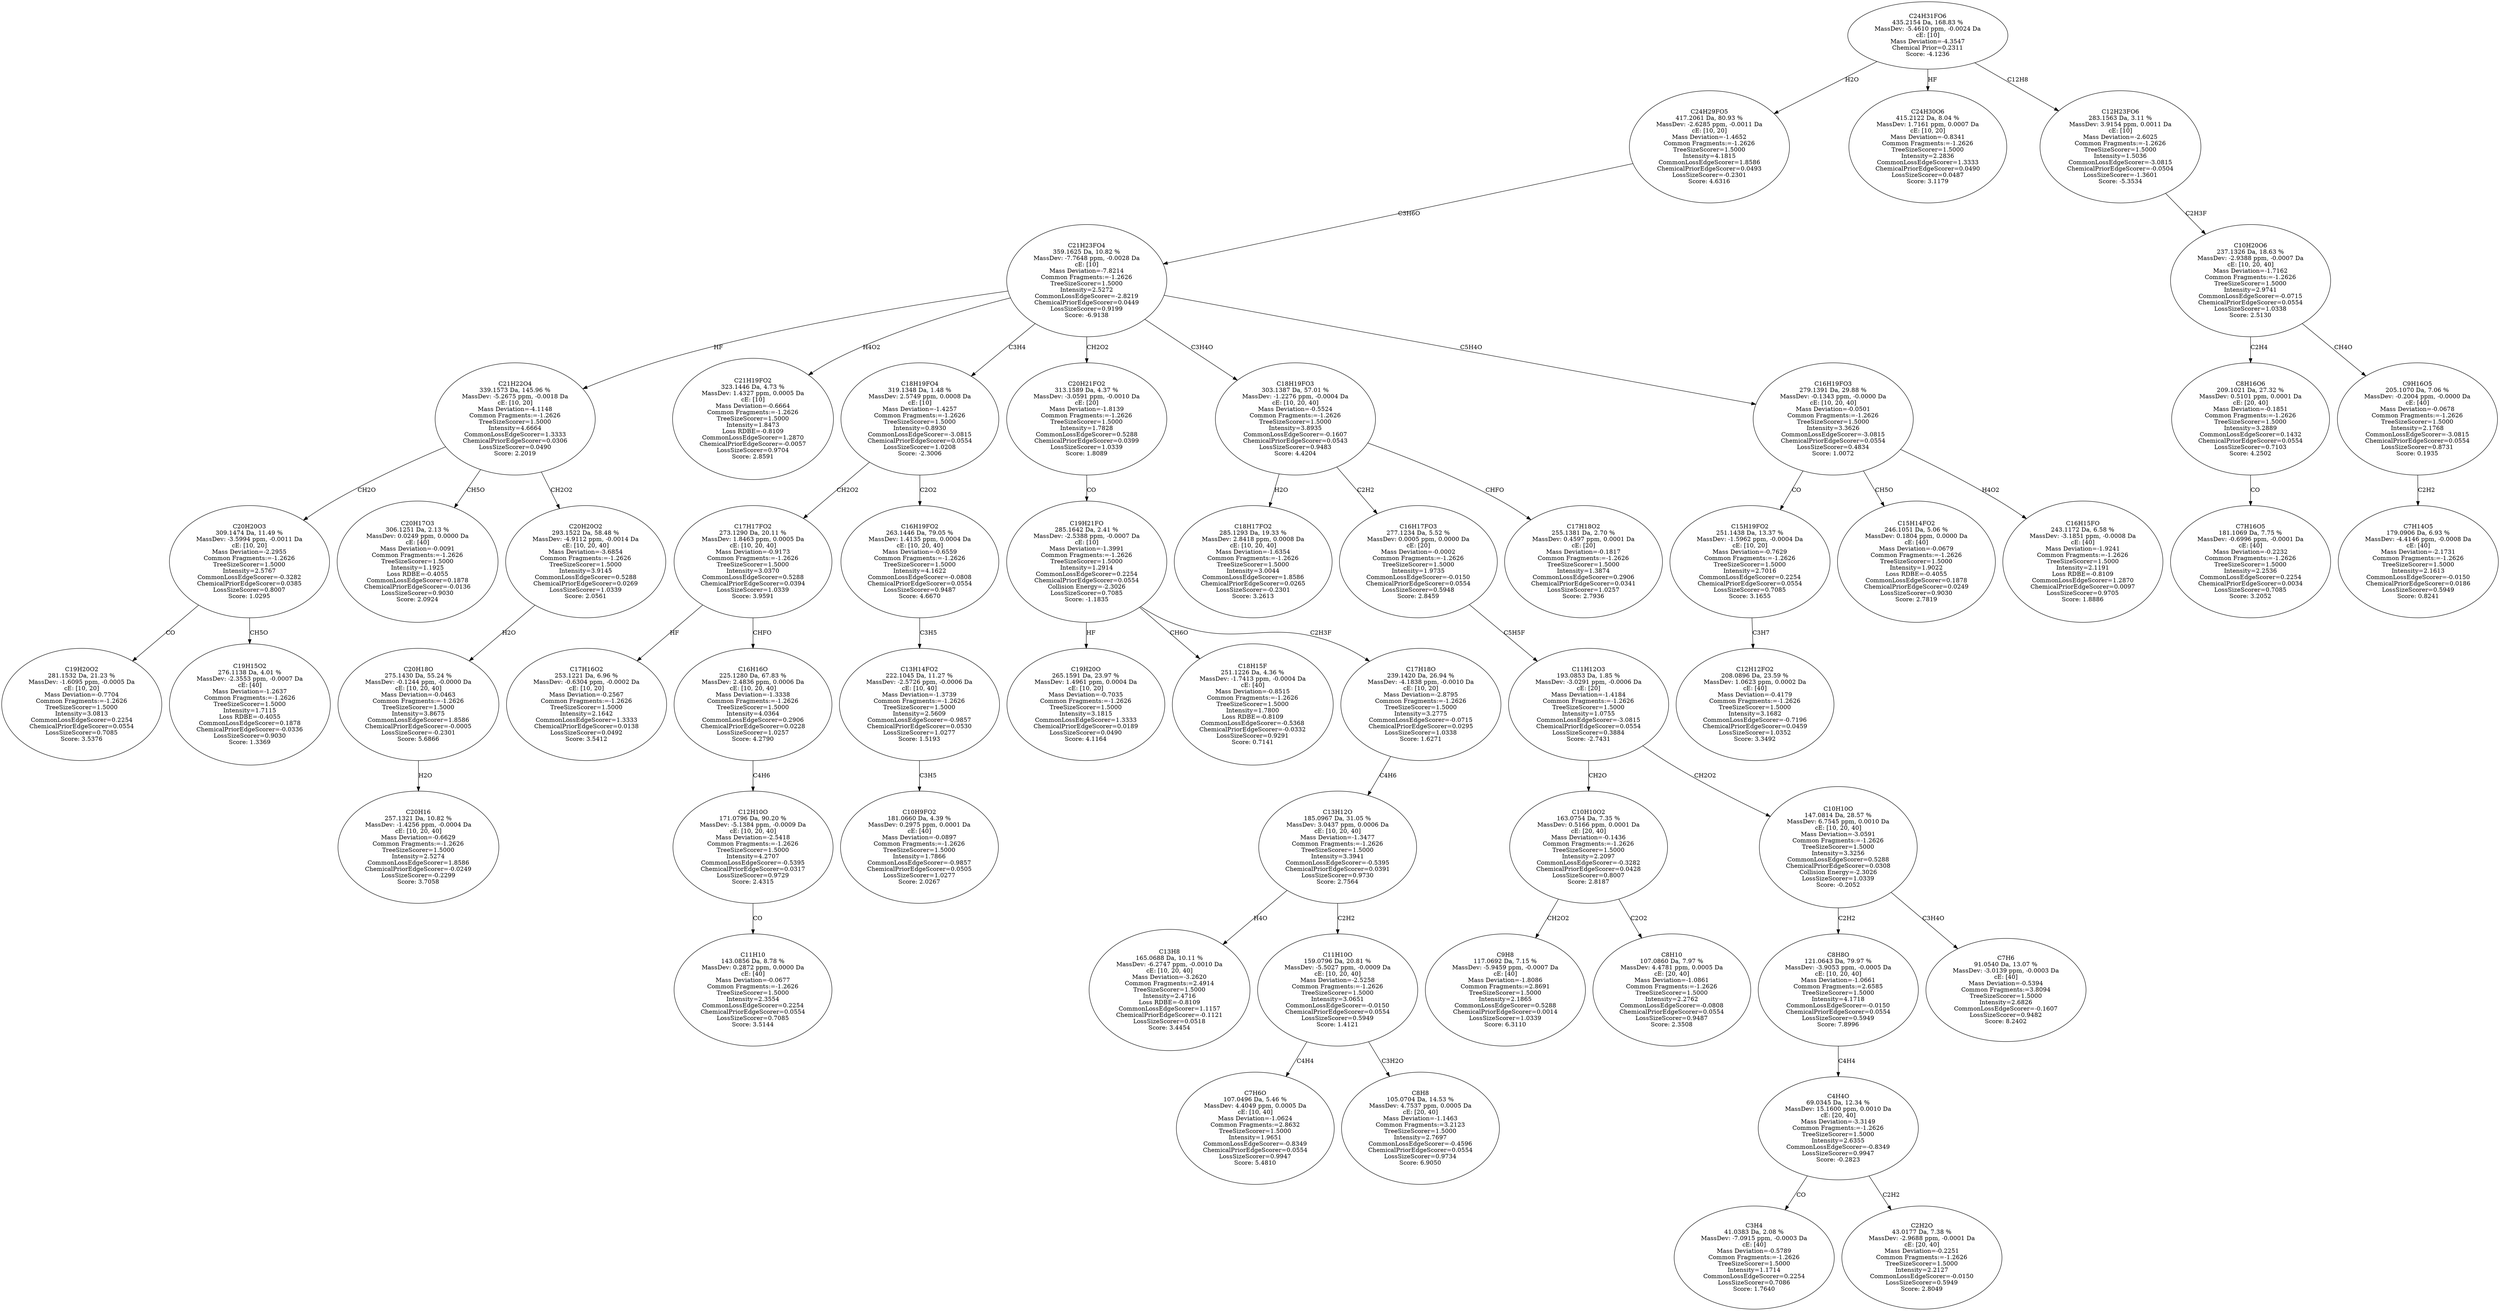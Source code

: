 strict digraph {
v1 [label="C19H20O2\n281.1532 Da, 21.23 %\nMassDev: -1.6095 ppm, -0.0005 Da\ncE: [10, 20]\nMass Deviation=-0.7704\nCommon Fragments:=-1.2626\nTreeSizeScorer=1.5000\nIntensity=3.0813\nCommonLossEdgeScorer=0.2254\nChemicalPriorEdgeScorer=0.0554\nLossSizeScorer=0.7085\nScore: 3.5376"];
v2 [label="C19H15O2\n276.1138 Da, 4.01 %\nMassDev: -2.3553 ppm, -0.0007 Da\ncE: [40]\nMass Deviation=-1.2637\nCommon Fragments:=-1.2626\nTreeSizeScorer=1.5000\nIntensity=1.7115\nLoss RDBE=-0.4055\nCommonLossEdgeScorer=0.1878\nChemicalPriorEdgeScorer=-0.0336\nLossSizeScorer=0.9030\nScore: 1.3369"];
v3 [label="C20H20O3\n309.1474 Da, 11.49 %\nMassDev: -3.5994 ppm, -0.0011 Da\ncE: [10, 20]\nMass Deviation=-2.2955\nCommon Fragments:=-1.2626\nTreeSizeScorer=1.5000\nIntensity=2.5767\nCommonLossEdgeScorer=-0.3282\nChemicalPriorEdgeScorer=0.0385\nLossSizeScorer=0.8007\nScore: 1.0295"];
v4 [label="C20H17O3\n306.1251 Da, 2.13 %\nMassDev: 0.0249 ppm, 0.0000 Da\ncE: [40]\nMass Deviation=-0.0091\nCommon Fragments:=-1.2626\nTreeSizeScorer=1.5000\nIntensity=1.1925\nLoss RDBE=-0.4055\nCommonLossEdgeScorer=0.1878\nChemicalPriorEdgeScorer=-0.0136\nLossSizeScorer=0.9030\nScore: 2.0924"];
v5 [label="C20H16\n257.1321 Da, 10.82 %\nMassDev: -1.4256 ppm, -0.0004 Da\ncE: [10, 20, 40]\nMass Deviation=-0.6629\nCommon Fragments:=-1.2626\nTreeSizeScorer=1.5000\nIntensity=2.5274\nCommonLossEdgeScorer=1.8586\nChemicalPriorEdgeScorer=-0.0249\nLossSizeScorer=-0.2299\nScore: 3.7058"];
v6 [label="C20H18O\n275.1430 Da, 55.24 %\nMassDev: -0.1244 ppm, -0.0000 Da\ncE: [10, 20, 40]\nMass Deviation=-0.0463\nCommon Fragments:=-1.2626\nTreeSizeScorer=1.5000\nIntensity=3.8675\nCommonLossEdgeScorer=1.8586\nChemicalPriorEdgeScorer=-0.0005\nLossSizeScorer=-0.2301\nScore: 5.6866"];
v7 [label="C20H20O2\n293.1522 Da, 58.48 %\nMassDev: -4.9112 ppm, -0.0014 Da\ncE: [10, 20, 40]\nMass Deviation=-3.6854\nCommon Fragments:=-1.2626\nTreeSizeScorer=1.5000\nIntensity=3.9145\nCommonLossEdgeScorer=0.5288\nChemicalPriorEdgeScorer=0.0269\nLossSizeScorer=1.0339\nScore: 2.0561"];
v8 [label="C21H22O4\n339.1573 Da, 145.96 %\nMassDev: -5.2675 ppm, -0.0018 Da\ncE: [10, 20]\nMass Deviation=-4.1148\nCommon Fragments:=-1.2626\nTreeSizeScorer=1.5000\nIntensity=4.6664\nCommonLossEdgeScorer=1.3333\nChemicalPriorEdgeScorer=0.0306\nLossSizeScorer=0.0490\nScore: 2.2019"];
v9 [label="C21H19FO2\n323.1446 Da, 4.73 %\nMassDev: 1.4327 ppm, 0.0005 Da\ncE: [10]\nMass Deviation=-0.6664\nCommon Fragments:=-1.2626\nTreeSizeScorer=1.5000\nIntensity=1.8473\nLoss RDBE=-0.8109\nCommonLossEdgeScorer=1.2870\nChemicalPriorEdgeScorer=-0.0057\nLossSizeScorer=0.9704\nScore: 2.8591"];
v10 [label="C17H16O2\n253.1221 Da, 6.96 %\nMassDev: -0.6304 ppm, -0.0002 Da\ncE: [10, 20]\nMass Deviation=-0.2567\nCommon Fragments:=-1.2626\nTreeSizeScorer=1.5000\nIntensity=2.1642\nCommonLossEdgeScorer=1.3333\nChemicalPriorEdgeScorer=0.0138\nLossSizeScorer=0.0492\nScore: 3.5412"];
v11 [label="C11H10\n143.0856 Da, 8.78 %\nMassDev: 0.2872 ppm, 0.0000 Da\ncE: [40]\nMass Deviation=-0.0677\nCommon Fragments:=-1.2626\nTreeSizeScorer=1.5000\nIntensity=2.3554\nCommonLossEdgeScorer=0.2254\nChemicalPriorEdgeScorer=0.0554\nLossSizeScorer=0.7085\nScore: 3.5144"];
v12 [label="C12H10O\n171.0796 Da, 90.20 %\nMassDev: -5.1384 ppm, -0.0009 Da\ncE: [10, 20, 40]\nMass Deviation=-2.5418\nCommon Fragments:=-1.2626\nTreeSizeScorer=1.5000\nIntensity=4.2707\nCommonLossEdgeScorer=-0.5395\nChemicalPriorEdgeScorer=0.0317\nLossSizeScorer=0.9729\nScore: 2.4315"];
v13 [label="C16H16O\n225.1280 Da, 67.83 %\nMassDev: 2.4836 ppm, 0.0006 Da\ncE: [10, 20, 40]\nMass Deviation=-1.3338\nCommon Fragments:=-1.2626\nTreeSizeScorer=1.5000\nIntensity=4.0364\nCommonLossEdgeScorer=0.2906\nChemicalPriorEdgeScorer=0.0228\nLossSizeScorer=1.0257\nScore: 4.2790"];
v14 [label="C17H17FO2\n273.1290 Da, 20.11 %\nMassDev: 1.8463 ppm, 0.0005 Da\ncE: [10, 20, 40]\nMass Deviation=-0.9173\nCommon Fragments:=-1.2626\nTreeSizeScorer=1.5000\nIntensity=3.0370\nCommonLossEdgeScorer=0.5288\nChemicalPriorEdgeScorer=0.0394\nLossSizeScorer=1.0339\nScore: 3.9591"];
v15 [label="C10H9FO2\n181.0660 Da, 4.39 %\nMassDev: 0.2975 ppm, 0.0001 Da\ncE: [40]\nMass Deviation=-0.0897\nCommon Fragments:=-1.2626\nTreeSizeScorer=1.5000\nIntensity=1.7866\nCommonLossEdgeScorer=-0.9857\nChemicalPriorEdgeScorer=0.0505\nLossSizeScorer=1.0277\nScore: 2.0267"];
v16 [label="C13H14FO2\n222.1045 Da, 11.27 %\nMassDev: -2.5726 ppm, -0.0006 Da\ncE: [10, 40]\nMass Deviation=-1.3739\nCommon Fragments:=-1.2626\nTreeSizeScorer=1.5000\nIntensity=2.5609\nCommonLossEdgeScorer=-0.9857\nChemicalPriorEdgeScorer=0.0530\nLossSizeScorer=1.0277\nScore: 1.5193"];
v17 [label="C16H19FO2\n263.1446 Da, 79.05 %\nMassDev: 1.4135 ppm, 0.0004 Da\ncE: [10, 20, 40]\nMass Deviation=-0.6559\nCommon Fragments:=-1.2626\nTreeSizeScorer=1.5000\nIntensity=4.1622\nCommonLossEdgeScorer=-0.0808\nChemicalPriorEdgeScorer=0.0554\nLossSizeScorer=0.9487\nScore: 4.6670"];
v18 [label="C18H19FO4\n319.1348 Da, 1.48 %\nMassDev: 2.5749 ppm, 0.0008 Da\ncE: [10]\nMass Deviation=-1.4257\nCommon Fragments:=-1.2626\nTreeSizeScorer=1.5000\nIntensity=0.8930\nCommonLossEdgeScorer=-3.0815\nChemicalPriorEdgeScorer=0.0554\nLossSizeScorer=1.0208\nScore: -2.3006"];
v19 [label="C19H20O\n265.1591 Da, 23.97 %\nMassDev: 1.4961 ppm, 0.0004 Da\ncE: [10, 20]\nMass Deviation=-0.7035\nCommon Fragments:=-1.2626\nTreeSizeScorer=1.5000\nIntensity=3.1815\nCommonLossEdgeScorer=1.3333\nChemicalPriorEdgeScorer=0.0189\nLossSizeScorer=0.0490\nScore: 4.1164"];
v20 [label="C18H15F\n251.1226 Da, 4.36 %\nMassDev: -1.7413 ppm, -0.0004 Da\ncE: [40]\nMass Deviation=-0.8515\nCommon Fragments:=-1.2626\nTreeSizeScorer=1.5000\nIntensity=1.7800\nLoss RDBE=-0.8109\nCommonLossEdgeScorer=-0.5368\nChemicalPriorEdgeScorer=-0.0332\nLossSizeScorer=0.9291\nScore: 0.7141"];
v21 [label="C13H8\n165.0688 Da, 10.11 %\nMassDev: -6.2747 ppm, -0.0010 Da\ncE: [10, 20, 40]\nMass Deviation=-3.2620\nCommon Fragments:=2.4914\nTreeSizeScorer=1.5000\nIntensity=2.4716\nLoss RDBE=-0.8109\nCommonLossEdgeScorer=1.1157\nChemicalPriorEdgeScorer=-0.1121\nLossSizeScorer=0.0518\nScore: 3.4454"];
v22 [label="C7H6O\n107.0496 Da, 5.46 %\nMassDev: 4.4049 ppm, 0.0005 Da\ncE: [10, 40]\nMass Deviation=-1.0624\nCommon Fragments:=2.8632\nTreeSizeScorer=1.5000\nIntensity=1.9651\nCommonLossEdgeScorer=-0.8349\nChemicalPriorEdgeScorer=0.0554\nLossSizeScorer=0.9947\nScore: 5.4810"];
v23 [label="C8H8\n105.0704 Da, 14.53 %\nMassDev: 4.7537 ppm, 0.0005 Da\ncE: [20, 40]\nMass Deviation=-1.1463\nCommon Fragments:=3.2123\nTreeSizeScorer=1.5000\nIntensity=2.7697\nCommonLossEdgeScorer=-0.4596\nChemicalPriorEdgeScorer=0.0554\nLossSizeScorer=0.9734\nScore: 6.9050"];
v24 [label="C11H10O\n159.0796 Da, 20.81 %\nMassDev: -5.5027 ppm, -0.0009 Da\ncE: [10, 20, 40]\nMass Deviation=-2.5258\nCommon Fragments:=-1.2626\nTreeSizeScorer=1.5000\nIntensity=3.0651\nCommonLossEdgeScorer=-0.0150\nChemicalPriorEdgeScorer=0.0554\nLossSizeScorer=0.5949\nScore: 1.4121"];
v25 [label="C13H12O\n185.0967 Da, 31.05 %\nMassDev: 3.0437 ppm, 0.0006 Da\ncE: [10, 20, 40]\nMass Deviation=-1.3477\nCommon Fragments:=-1.2626\nTreeSizeScorer=1.5000\nIntensity=3.3941\nCommonLossEdgeScorer=-0.5395\nChemicalPriorEdgeScorer=0.0391\nLossSizeScorer=0.9730\nScore: 2.7564"];
v26 [label="C17H18O\n239.1420 Da, 26.94 %\nMassDev: -4.1838 ppm, -0.0010 Da\ncE: [10, 20]\nMass Deviation=-2.8795\nCommon Fragments:=-1.2626\nTreeSizeScorer=1.5000\nIntensity=3.2775\nCommonLossEdgeScorer=-0.0715\nChemicalPriorEdgeScorer=0.0295\nLossSizeScorer=1.0338\nScore: 1.6271"];
v27 [label="C19H21FO\n285.1642 Da, 2.41 %\nMassDev: -2.5388 ppm, -0.0007 Da\ncE: [10]\nMass Deviation=-1.3991\nCommon Fragments:=-1.2626\nTreeSizeScorer=1.5000\nIntensity=1.2914\nCommonLossEdgeScorer=0.2254\nChemicalPriorEdgeScorer=0.0554\nCollision Energy=-2.3026\nLossSizeScorer=0.7085\nScore: -1.1835"];
v28 [label="C20H21FO2\n313.1589 Da, 4.37 %\nMassDev: -3.0591 ppm, -0.0010 Da\ncE: [20]\nMass Deviation=-1.8139\nCommon Fragments:=-1.2626\nTreeSizeScorer=1.5000\nIntensity=1.7828\nCommonLossEdgeScorer=0.5288\nChemicalPriorEdgeScorer=0.0399\nLossSizeScorer=1.0339\nScore: 1.8089"];
v29 [label="C18H17FO2\n285.1293 Da, 19.33 %\nMassDev: 2.8418 ppm, 0.0008 Da\ncE: [10, 20, 40]\nMass Deviation=-1.6354\nCommon Fragments:=-1.2626\nTreeSizeScorer=1.5000\nIntensity=3.0044\nCommonLossEdgeScorer=1.8586\nChemicalPriorEdgeScorer=0.0265\nLossSizeScorer=-0.2301\nScore: 3.2613"];
v30 [label="C9H8\n117.0692 Da, 7.15 %\nMassDev: -5.9459 ppm, -0.0007 Da\ncE: [40]\nMass Deviation=-1.8086\nCommon Fragments:=2.8691\nTreeSizeScorer=1.5000\nIntensity=2.1865\nCommonLossEdgeScorer=0.5288\nChemicalPriorEdgeScorer=0.0014\nLossSizeScorer=1.0339\nScore: 6.3110"];
v31 [label="C8H10\n107.0860 Da, 7.97 %\nMassDev: 4.4781 ppm, 0.0005 Da\ncE: [20, 40]\nMass Deviation=-1.0861\nCommon Fragments:=-1.2626\nTreeSizeScorer=1.5000\nIntensity=2.2762\nCommonLossEdgeScorer=-0.0808\nChemicalPriorEdgeScorer=0.0554\nLossSizeScorer=0.9487\nScore: 2.3508"];
v32 [label="C10H10O2\n163.0754 Da, 7.35 %\nMassDev: 0.5166 ppm, 0.0001 Da\ncE: [20, 40]\nMass Deviation=-0.1436\nCommon Fragments:=-1.2626\nTreeSizeScorer=1.5000\nIntensity=2.2097\nCommonLossEdgeScorer=-0.3282\nChemicalPriorEdgeScorer=0.0428\nLossSizeScorer=0.8007\nScore: 2.8187"];
v33 [label="C3H4\n41.0383 Da, 2.08 %\nMassDev: -7.0915 ppm, -0.0003 Da\ncE: [40]\nMass Deviation=-0.5789\nCommon Fragments:=-1.2626\nTreeSizeScorer=1.5000\nIntensity=1.1714\nCommonLossEdgeScorer=0.2254\nLossSizeScorer=0.7086\nScore: 1.7640"];
v34 [label="C2H2O\n43.0177 Da, 7.38 %\nMassDev: -2.9688 ppm, -0.0001 Da\ncE: [20, 40]\nMass Deviation=-0.2251\nCommon Fragments:=-1.2626\nTreeSizeScorer=1.5000\nIntensity=2.2127\nCommonLossEdgeScorer=-0.0150\nLossSizeScorer=0.5949\nScore: 2.8049"];
v35 [label="C4H4O\n69.0345 Da, 12.34 %\nMassDev: 15.1600 ppm, 0.0010 Da\ncE: [20, 40]\nMass Deviation=-3.3149\nCommon Fragments:=-1.2626\nTreeSizeScorer=1.5000\nIntensity=2.6355\nCommonLossEdgeScorer=-0.8349\nLossSizeScorer=0.9947\nScore: -0.2823"];
v36 [label="C8H8O\n121.0643 Da, 79.97 %\nMassDev: -3.9053 ppm, -0.0005 Da\ncE: [10, 20, 40]\nMass Deviation=-1.0661\nCommon Fragments:=2.6585\nTreeSizeScorer=1.5000\nIntensity=4.1718\nCommonLossEdgeScorer=-0.0150\nChemicalPriorEdgeScorer=0.0554\nLossSizeScorer=0.5949\nScore: 7.8996"];
v37 [label="C7H6\n91.0540 Da, 13.07 %\nMassDev: -3.0139 ppm, -0.0003 Da\ncE: [40]\nMass Deviation=-0.5394\nCommon Fragments:=3.8094\nTreeSizeScorer=1.5000\nIntensity=2.6826\nCommonLossEdgeScorer=-0.1607\nLossSizeScorer=0.9482\nScore: 8.2402"];
v38 [label="C10H10O\n147.0814 Da, 28.57 %\nMassDev: 6.7545 ppm, 0.0010 Da\ncE: [10, 20, 40]\nMass Deviation=-3.0591\nCommon Fragments:=-1.2626\nTreeSizeScorer=1.5000\nIntensity=3.3256\nCommonLossEdgeScorer=0.5288\nChemicalPriorEdgeScorer=0.0308\nCollision Energy=-2.3026\nLossSizeScorer=1.0339\nScore: -0.2052"];
v39 [label="C11H12O3\n193.0853 Da, 1.85 %\nMassDev: -3.0291 ppm, -0.0006 Da\ncE: [20]\nMass Deviation=-1.4184\nCommon Fragments:=-1.2626\nTreeSizeScorer=1.5000\nIntensity=1.0755\nCommonLossEdgeScorer=-3.0815\nChemicalPriorEdgeScorer=0.0554\nLossSizeScorer=0.3884\nScore: -2.7431"];
v40 [label="C16H17FO3\n277.1234 Da, 5.52 %\nMassDev: 0.0005 ppm, 0.0000 Da\ncE: [20]\nMass Deviation=-0.0002\nCommon Fragments:=-1.2626\nTreeSizeScorer=1.5000\nIntensity=1.9735\nCommonLossEdgeScorer=-0.0150\nChemicalPriorEdgeScorer=0.0554\nLossSizeScorer=0.5948\nScore: 2.8459"];
v41 [label="C17H18O2\n255.1381 Da, 2.70 %\nMassDev: 0.4597 ppm, 0.0001 Da\ncE: [20]\nMass Deviation=-0.1817\nCommon Fragments:=-1.2626\nTreeSizeScorer=1.5000\nIntensity=1.3874\nCommonLossEdgeScorer=0.2906\nChemicalPriorEdgeScorer=0.0341\nLossSizeScorer=1.0257\nScore: 2.7936"];
v42 [label="C18H19FO3\n303.1387 Da, 57.01 %\nMassDev: -1.2276 ppm, -0.0004 Da\ncE: [10, 20, 40]\nMass Deviation=-0.5524\nCommon Fragments:=-1.2626\nTreeSizeScorer=1.5000\nIntensity=3.8935\nCommonLossEdgeScorer=-0.1607\nChemicalPriorEdgeScorer=0.0543\nLossSizeScorer=0.9483\nScore: 4.4204"];
v43 [label="C12H12FO2\n208.0896 Da, 23.59 %\nMassDev: 1.0623 ppm, 0.0002 Da\ncE: [40]\nMass Deviation=-0.4179\nCommon Fragments:=-1.2626\nTreeSizeScorer=1.5000\nIntensity=3.1682\nCommonLossEdgeScorer=-0.7196\nChemicalPriorEdgeScorer=0.0459\nLossSizeScorer=1.0352\nScore: 3.3492"];
v44 [label="C15H19FO2\n251.1438 Da, 13.37 %\nMassDev: -1.5962 ppm, -0.0004 Da\ncE: [10, 20]\nMass Deviation=-0.7629\nCommon Fragments:=-1.2626\nTreeSizeScorer=1.5000\nIntensity=2.7016\nCommonLossEdgeScorer=0.2254\nChemicalPriorEdgeScorer=0.0554\nLossSizeScorer=0.7085\nScore: 3.1655"];
v45 [label="C15H14FO2\n246.1051 Da, 5.06 %\nMassDev: 0.1804 ppm, 0.0000 Da\ncE: [40]\nMass Deviation=-0.0679\nCommon Fragments:=-1.2626\nTreeSizeScorer=1.5000\nIntensity=1.9022\nLoss RDBE=-0.4055\nCommonLossEdgeScorer=0.1878\nChemicalPriorEdgeScorer=0.0249\nLossSizeScorer=0.9030\nScore: 2.7819"];
v46 [label="C16H15FO\n243.1172 Da, 6.58 %\nMassDev: -3.1851 ppm, -0.0008 Da\ncE: [40]\nMass Deviation=-1.9241\nCommon Fragments:=-1.2626\nTreeSizeScorer=1.5000\nIntensity=2.1191\nLoss RDBE=-0.8109\nCommonLossEdgeScorer=1.2870\nChemicalPriorEdgeScorer=0.0097\nLossSizeScorer=0.9705\nScore: 1.8886"];
v47 [label="C16H19FO3\n279.1391 Da, 29.88 %\nMassDev: -0.1343 ppm, -0.0000 Da\ncE: [10, 20, 40]\nMass Deviation=-0.0501\nCommon Fragments:=-1.2626\nTreeSizeScorer=1.5000\nIntensity=3.3626\nCommonLossEdgeScorer=-3.0815\nChemicalPriorEdgeScorer=0.0554\nLossSizeScorer=0.4834\nScore: 1.0072"];
v48 [label="C21H23FO4\n359.1625 Da, 10.82 %\nMassDev: -7.7648 ppm, -0.0028 Da\ncE: [10]\nMass Deviation=-7.8214\nCommon Fragments:=-1.2626\nTreeSizeScorer=1.5000\nIntensity=2.5272\nCommonLossEdgeScorer=-2.8219\nChemicalPriorEdgeScorer=0.0449\nLossSizeScorer=0.9199\nScore: -6.9138"];
v49 [label="C24H29FO5\n417.2061 Da, 80.93 %\nMassDev: -2.6285 ppm, -0.0011 Da\ncE: [10, 20]\nMass Deviation=-1.4652\nCommon Fragments:=-1.2626\nTreeSizeScorer=1.5000\nIntensity=4.1815\nCommonLossEdgeScorer=1.8586\nChemicalPriorEdgeScorer=0.0493\nLossSizeScorer=-0.2301\nScore: 4.6316"];
v50 [label="C24H30O6\n415.2122 Da, 8.04 %\nMassDev: 1.7161 ppm, 0.0007 Da\ncE: [10, 20]\nMass Deviation=-0.8341\nCommon Fragments:=-1.2626\nTreeSizeScorer=1.5000\nIntensity=2.2836\nCommonLossEdgeScorer=1.3333\nChemicalPriorEdgeScorer=0.0490\nLossSizeScorer=0.0487\nScore: 3.1179"];
v51 [label="C7H16O5\n181.1069 Da, 7.75 %\nMassDev: -0.6996 ppm, -0.0001 Da\ncE: [40]\nMass Deviation=-0.2232\nCommon Fragments:=-1.2626\nTreeSizeScorer=1.5000\nIntensity=2.2536\nCommonLossEdgeScorer=0.2254\nChemicalPriorEdgeScorer=0.0034\nLossSizeScorer=0.7085\nScore: 3.2052"];
v52 [label="C8H16O6\n209.1021 Da, 27.32 %\nMassDev: 0.5101 ppm, 0.0001 Da\ncE: [20, 40]\nMass Deviation=-0.1851\nCommon Fragments:=-1.2626\nTreeSizeScorer=1.5000\nIntensity=3.2889\nCommonLossEdgeScorer=0.1432\nChemicalPriorEdgeScorer=0.0554\nLossSizeScorer=0.7103\nScore: 4.2502"];
v53 [label="C7H14O5\n179.0906 Da, 6.93 %\nMassDev: -4.4146 ppm, -0.0008 Da\ncE: [40]\nMass Deviation=-2.1731\nCommon Fragments:=-1.2626\nTreeSizeScorer=1.5000\nIntensity=2.1613\nCommonLossEdgeScorer=-0.0150\nChemicalPriorEdgeScorer=0.0186\nLossSizeScorer=0.5949\nScore: 0.8241"];
v54 [label="C9H16O5\n205.1070 Da, 7.06 %\nMassDev: -0.2004 ppm, -0.0000 Da\ncE: [40]\nMass Deviation=-0.0678\nCommon Fragments:=-1.2626\nTreeSizeScorer=1.5000\nIntensity=2.1768\nCommonLossEdgeScorer=-3.0815\nChemicalPriorEdgeScorer=0.0554\nLossSizeScorer=0.8731\nScore: 0.1935"];
v55 [label="C10H20O6\n237.1326 Da, 18.63 %\nMassDev: -2.9388 ppm, -0.0007 Da\ncE: [10, 20, 40]\nMass Deviation=-1.7162\nCommon Fragments:=-1.2626\nTreeSizeScorer=1.5000\nIntensity=2.9741\nCommonLossEdgeScorer=-0.0715\nChemicalPriorEdgeScorer=0.0554\nLossSizeScorer=1.0338\nScore: 2.5130"];
v56 [label="C12H23FO6\n283.1563 Da, 3.11 %\nMassDev: 3.9154 ppm, 0.0011 Da\ncE: [10]\nMass Deviation=-2.6025\nCommon Fragments:=-1.2626\nTreeSizeScorer=1.5000\nIntensity=1.5036\nCommonLossEdgeScorer=-3.0815\nChemicalPriorEdgeScorer=-0.0504\nLossSizeScorer=-1.3601\nScore: -5.3534"];
v57 [label="C24H31FO6\n435.2154 Da, 168.83 %\nMassDev: -5.4610 ppm, -0.0024 Da\ncE: [10]\nMass Deviation=-4.3547\nChemical Prior=0.2311\nScore: -4.1236"];
v3 -> v1 [label="CO"];
v3 -> v2 [label="CH5O"];
v8 -> v3 [label="CH2O"];
v8 -> v4 [label="CH5O"];
v6 -> v5 [label="H2O"];
v7 -> v6 [label="H2O"];
v8 -> v7 [label="CH2O2"];
v48 -> v8 [label="HF"];
v48 -> v9 [label="H4O2"];
v14 -> v10 [label="HF"];
v12 -> v11 [label="CO"];
v13 -> v12 [label="C4H6"];
v14 -> v13 [label="CHFO"];
v18 -> v14 [label="CH2O2"];
v16 -> v15 [label="C3H5"];
v17 -> v16 [label="C3H5"];
v18 -> v17 [label="C2O2"];
v48 -> v18 [label="C3H4"];
v27 -> v19 [label="HF"];
v27 -> v20 [label="CH6O"];
v25 -> v21 [label="H4O"];
v24 -> v22 [label="C4H4"];
v24 -> v23 [label="C3H2O"];
v25 -> v24 [label="C2H2"];
v26 -> v25 [label="C4H6"];
v27 -> v26 [label="C2H3F"];
v28 -> v27 [label="CO"];
v48 -> v28 [label="CH2O2"];
v42 -> v29 [label="H2O"];
v32 -> v30 [label="CH2O2"];
v32 -> v31 [label="C2O2"];
v39 -> v32 [label="CH2O"];
v35 -> v33 [label="CO"];
v35 -> v34 [label="C2H2"];
v36 -> v35 [label="C4H4"];
v38 -> v36 [label="C2H2"];
v38 -> v37 [label="C3H4O"];
v39 -> v38 [label="CH2O2"];
v40 -> v39 [label="C5H5F"];
v42 -> v40 [label="C2H2"];
v42 -> v41 [label="CHFO"];
v48 -> v42 [label="C3H4O"];
v44 -> v43 [label="C3H7"];
v47 -> v44 [label="CO"];
v47 -> v45 [label="CH5O"];
v47 -> v46 [label="H4O2"];
v48 -> v47 [label="C5H4O"];
v49 -> v48 [label="C3H6O"];
v57 -> v49 [label="H2O"];
v57 -> v50 [label="HF"];
v52 -> v51 [label="CO"];
v55 -> v52 [label="C2H4"];
v54 -> v53 [label="C2H2"];
v55 -> v54 [label="CH4O"];
v56 -> v55 [label="C2H3F"];
v57 -> v56 [label="C12H8"];
}